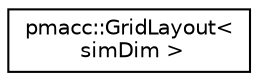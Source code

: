 digraph "Graphical Class Hierarchy"
{
 // LATEX_PDF_SIZE
  edge [fontname="Helvetica",fontsize="10",labelfontname="Helvetica",labelfontsize="10"];
  node [fontname="Helvetica",fontsize="10",shape=record];
  rankdir="LR";
  Node0 [label="pmacc::GridLayout\<\l simDim \>",height=0.2,width=0.4,color="black", fillcolor="white", style="filled",URL="$classpmacc_1_1_grid_layout.html",tooltip=" "];
}
